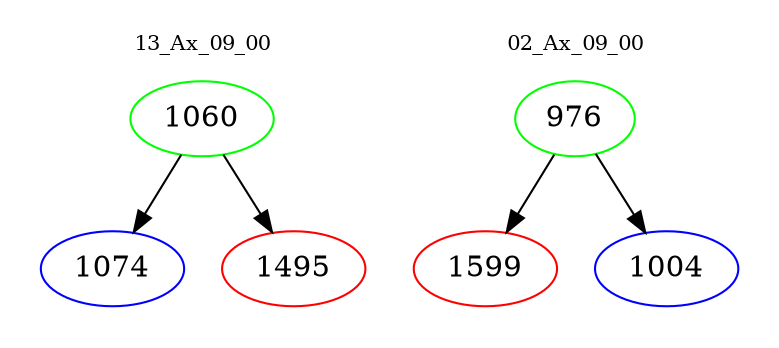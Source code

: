 digraph{
subgraph cluster_0 {
color = white
label = "13_Ax_09_00";
fontsize=10;
T0_1060 [label="1060", color="green"]
T0_1060 -> T0_1074 [color="black"]
T0_1074 [label="1074", color="blue"]
T0_1060 -> T0_1495 [color="black"]
T0_1495 [label="1495", color="red"]
}
subgraph cluster_1 {
color = white
label = "02_Ax_09_00";
fontsize=10;
T1_976 [label="976", color="green"]
T1_976 -> T1_1599 [color="black"]
T1_1599 [label="1599", color="red"]
T1_976 -> T1_1004 [color="black"]
T1_1004 [label="1004", color="blue"]
}
}
